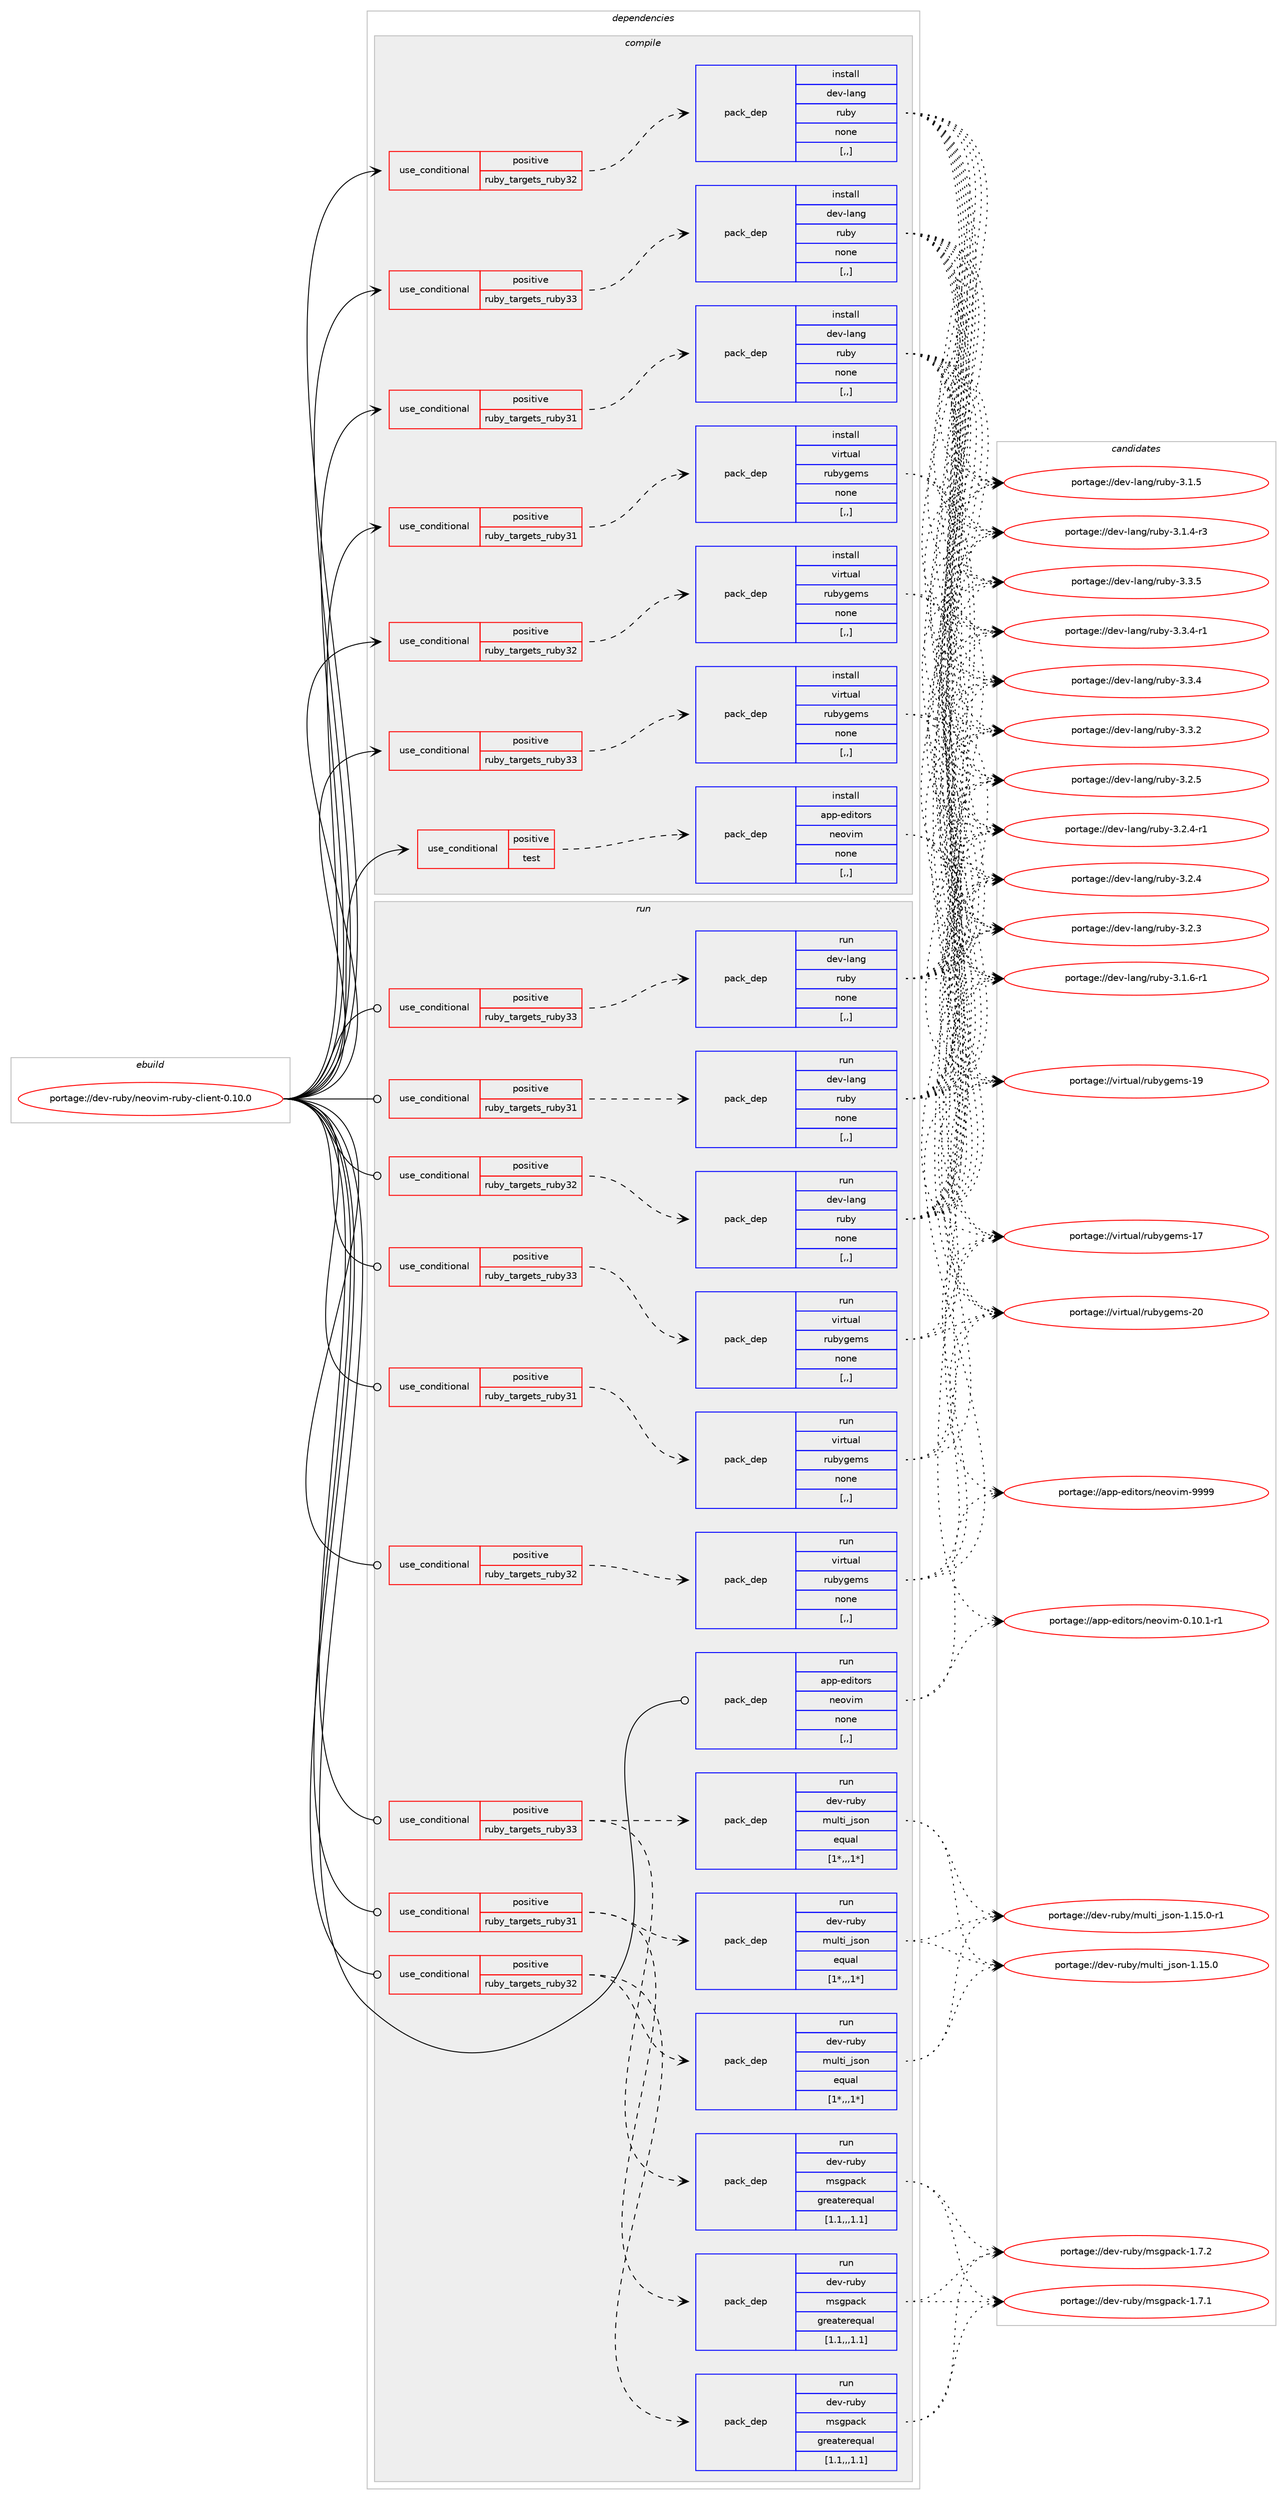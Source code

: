 digraph prolog {

# *************
# Graph options
# *************

newrank=true;
concentrate=true;
compound=true;
graph [rankdir=LR,fontname=Helvetica,fontsize=10,ranksep=1.5];#, ranksep=2.5, nodesep=0.2];
edge  [arrowhead=vee];
node  [fontname=Helvetica,fontsize=10];

# **********
# The ebuild
# **********

subgraph cluster_leftcol {
color=gray;
label=<<i>ebuild</i>>;
id [label="portage://dev-ruby/neovim-ruby-client-0.10.0", color=red, width=4, href="../dev-ruby/neovim-ruby-client-0.10.0.svg"];
}

# ****************
# The dependencies
# ****************

subgraph cluster_midcol {
color=gray;
label=<<i>dependencies</i>>;
subgraph cluster_compile {
fillcolor="#eeeeee";
style=filled;
label=<<i>compile</i>>;
subgraph cond182500 {
dependency687934 [label=<<TABLE BORDER="0" CELLBORDER="1" CELLSPACING="0" CELLPADDING="4"><TR><TD ROWSPAN="3" CELLPADDING="10">use_conditional</TD></TR><TR><TD>positive</TD></TR><TR><TD>ruby_targets_ruby31</TD></TR></TABLE>>, shape=none, color=red];
subgraph pack500497 {
dependency687935 [label=<<TABLE BORDER="0" CELLBORDER="1" CELLSPACING="0" CELLPADDING="4" WIDTH="220"><TR><TD ROWSPAN="6" CELLPADDING="30">pack_dep</TD></TR><TR><TD WIDTH="110">install</TD></TR><TR><TD>dev-lang</TD></TR><TR><TD>ruby</TD></TR><TR><TD>none</TD></TR><TR><TD>[,,]</TD></TR></TABLE>>, shape=none, color=blue];
}
dependency687934:e -> dependency687935:w [weight=20,style="dashed",arrowhead="vee"];
}
id:e -> dependency687934:w [weight=20,style="solid",arrowhead="vee"];
subgraph cond182501 {
dependency687936 [label=<<TABLE BORDER="0" CELLBORDER="1" CELLSPACING="0" CELLPADDING="4"><TR><TD ROWSPAN="3" CELLPADDING="10">use_conditional</TD></TR><TR><TD>positive</TD></TR><TR><TD>ruby_targets_ruby31</TD></TR></TABLE>>, shape=none, color=red];
subgraph pack500498 {
dependency687937 [label=<<TABLE BORDER="0" CELLBORDER="1" CELLSPACING="0" CELLPADDING="4" WIDTH="220"><TR><TD ROWSPAN="6" CELLPADDING="30">pack_dep</TD></TR><TR><TD WIDTH="110">install</TD></TR><TR><TD>virtual</TD></TR><TR><TD>rubygems</TD></TR><TR><TD>none</TD></TR><TR><TD>[,,]</TD></TR></TABLE>>, shape=none, color=blue];
}
dependency687936:e -> dependency687937:w [weight=20,style="dashed",arrowhead="vee"];
}
id:e -> dependency687936:w [weight=20,style="solid",arrowhead="vee"];
subgraph cond182502 {
dependency687938 [label=<<TABLE BORDER="0" CELLBORDER="1" CELLSPACING="0" CELLPADDING="4"><TR><TD ROWSPAN="3" CELLPADDING="10">use_conditional</TD></TR><TR><TD>positive</TD></TR><TR><TD>ruby_targets_ruby32</TD></TR></TABLE>>, shape=none, color=red];
subgraph pack500499 {
dependency687939 [label=<<TABLE BORDER="0" CELLBORDER="1" CELLSPACING="0" CELLPADDING="4" WIDTH="220"><TR><TD ROWSPAN="6" CELLPADDING="30">pack_dep</TD></TR><TR><TD WIDTH="110">install</TD></TR><TR><TD>dev-lang</TD></TR><TR><TD>ruby</TD></TR><TR><TD>none</TD></TR><TR><TD>[,,]</TD></TR></TABLE>>, shape=none, color=blue];
}
dependency687938:e -> dependency687939:w [weight=20,style="dashed",arrowhead="vee"];
}
id:e -> dependency687938:w [weight=20,style="solid",arrowhead="vee"];
subgraph cond182503 {
dependency687940 [label=<<TABLE BORDER="0" CELLBORDER="1" CELLSPACING="0" CELLPADDING="4"><TR><TD ROWSPAN="3" CELLPADDING="10">use_conditional</TD></TR><TR><TD>positive</TD></TR><TR><TD>ruby_targets_ruby32</TD></TR></TABLE>>, shape=none, color=red];
subgraph pack500500 {
dependency687941 [label=<<TABLE BORDER="0" CELLBORDER="1" CELLSPACING="0" CELLPADDING="4" WIDTH="220"><TR><TD ROWSPAN="6" CELLPADDING="30">pack_dep</TD></TR><TR><TD WIDTH="110">install</TD></TR><TR><TD>virtual</TD></TR><TR><TD>rubygems</TD></TR><TR><TD>none</TD></TR><TR><TD>[,,]</TD></TR></TABLE>>, shape=none, color=blue];
}
dependency687940:e -> dependency687941:w [weight=20,style="dashed",arrowhead="vee"];
}
id:e -> dependency687940:w [weight=20,style="solid",arrowhead="vee"];
subgraph cond182504 {
dependency687942 [label=<<TABLE BORDER="0" CELLBORDER="1" CELLSPACING="0" CELLPADDING="4"><TR><TD ROWSPAN="3" CELLPADDING="10">use_conditional</TD></TR><TR><TD>positive</TD></TR><TR><TD>ruby_targets_ruby33</TD></TR></TABLE>>, shape=none, color=red];
subgraph pack500501 {
dependency687943 [label=<<TABLE BORDER="0" CELLBORDER="1" CELLSPACING="0" CELLPADDING="4" WIDTH="220"><TR><TD ROWSPAN="6" CELLPADDING="30">pack_dep</TD></TR><TR><TD WIDTH="110">install</TD></TR><TR><TD>dev-lang</TD></TR><TR><TD>ruby</TD></TR><TR><TD>none</TD></TR><TR><TD>[,,]</TD></TR></TABLE>>, shape=none, color=blue];
}
dependency687942:e -> dependency687943:w [weight=20,style="dashed",arrowhead="vee"];
}
id:e -> dependency687942:w [weight=20,style="solid",arrowhead="vee"];
subgraph cond182505 {
dependency687944 [label=<<TABLE BORDER="0" CELLBORDER="1" CELLSPACING="0" CELLPADDING="4"><TR><TD ROWSPAN="3" CELLPADDING="10">use_conditional</TD></TR><TR><TD>positive</TD></TR><TR><TD>ruby_targets_ruby33</TD></TR></TABLE>>, shape=none, color=red];
subgraph pack500502 {
dependency687945 [label=<<TABLE BORDER="0" CELLBORDER="1" CELLSPACING="0" CELLPADDING="4" WIDTH="220"><TR><TD ROWSPAN="6" CELLPADDING="30">pack_dep</TD></TR><TR><TD WIDTH="110">install</TD></TR><TR><TD>virtual</TD></TR><TR><TD>rubygems</TD></TR><TR><TD>none</TD></TR><TR><TD>[,,]</TD></TR></TABLE>>, shape=none, color=blue];
}
dependency687944:e -> dependency687945:w [weight=20,style="dashed",arrowhead="vee"];
}
id:e -> dependency687944:w [weight=20,style="solid",arrowhead="vee"];
subgraph cond182506 {
dependency687946 [label=<<TABLE BORDER="0" CELLBORDER="1" CELLSPACING="0" CELLPADDING="4"><TR><TD ROWSPAN="3" CELLPADDING="10">use_conditional</TD></TR><TR><TD>positive</TD></TR><TR><TD>test</TD></TR></TABLE>>, shape=none, color=red];
subgraph pack500503 {
dependency687947 [label=<<TABLE BORDER="0" CELLBORDER="1" CELLSPACING="0" CELLPADDING="4" WIDTH="220"><TR><TD ROWSPAN="6" CELLPADDING="30">pack_dep</TD></TR><TR><TD WIDTH="110">install</TD></TR><TR><TD>app-editors</TD></TR><TR><TD>neovim</TD></TR><TR><TD>none</TD></TR><TR><TD>[,,]</TD></TR></TABLE>>, shape=none, color=blue];
}
dependency687946:e -> dependency687947:w [weight=20,style="dashed",arrowhead="vee"];
}
id:e -> dependency687946:w [weight=20,style="solid",arrowhead="vee"];
}
subgraph cluster_compileandrun {
fillcolor="#eeeeee";
style=filled;
label=<<i>compile and run</i>>;
}
subgraph cluster_run {
fillcolor="#eeeeee";
style=filled;
label=<<i>run</i>>;
subgraph cond182507 {
dependency687948 [label=<<TABLE BORDER="0" CELLBORDER="1" CELLSPACING="0" CELLPADDING="4"><TR><TD ROWSPAN="3" CELLPADDING="10">use_conditional</TD></TR><TR><TD>positive</TD></TR><TR><TD>ruby_targets_ruby31</TD></TR></TABLE>>, shape=none, color=red];
subgraph pack500504 {
dependency687949 [label=<<TABLE BORDER="0" CELLBORDER="1" CELLSPACING="0" CELLPADDING="4" WIDTH="220"><TR><TD ROWSPAN="6" CELLPADDING="30">pack_dep</TD></TR><TR><TD WIDTH="110">run</TD></TR><TR><TD>dev-lang</TD></TR><TR><TD>ruby</TD></TR><TR><TD>none</TD></TR><TR><TD>[,,]</TD></TR></TABLE>>, shape=none, color=blue];
}
dependency687948:e -> dependency687949:w [weight=20,style="dashed",arrowhead="vee"];
}
id:e -> dependency687948:w [weight=20,style="solid",arrowhead="odot"];
subgraph cond182508 {
dependency687950 [label=<<TABLE BORDER="0" CELLBORDER="1" CELLSPACING="0" CELLPADDING="4"><TR><TD ROWSPAN="3" CELLPADDING="10">use_conditional</TD></TR><TR><TD>positive</TD></TR><TR><TD>ruby_targets_ruby31</TD></TR></TABLE>>, shape=none, color=red];
subgraph pack500505 {
dependency687951 [label=<<TABLE BORDER="0" CELLBORDER="1" CELLSPACING="0" CELLPADDING="4" WIDTH="220"><TR><TD ROWSPAN="6" CELLPADDING="30">pack_dep</TD></TR><TR><TD WIDTH="110">run</TD></TR><TR><TD>dev-ruby</TD></TR><TR><TD>msgpack</TD></TR><TR><TD>greaterequal</TD></TR><TR><TD>[1.1,,,1.1]</TD></TR></TABLE>>, shape=none, color=blue];
}
dependency687950:e -> dependency687951:w [weight=20,style="dashed",arrowhead="vee"];
subgraph pack500506 {
dependency687952 [label=<<TABLE BORDER="0" CELLBORDER="1" CELLSPACING="0" CELLPADDING="4" WIDTH="220"><TR><TD ROWSPAN="6" CELLPADDING="30">pack_dep</TD></TR><TR><TD WIDTH="110">run</TD></TR><TR><TD>dev-ruby</TD></TR><TR><TD>multi_json</TD></TR><TR><TD>equal</TD></TR><TR><TD>[1*,,,1*]</TD></TR></TABLE>>, shape=none, color=blue];
}
dependency687950:e -> dependency687952:w [weight=20,style="dashed",arrowhead="vee"];
}
id:e -> dependency687950:w [weight=20,style="solid",arrowhead="odot"];
subgraph cond182509 {
dependency687953 [label=<<TABLE BORDER="0" CELLBORDER="1" CELLSPACING="0" CELLPADDING="4"><TR><TD ROWSPAN="3" CELLPADDING="10">use_conditional</TD></TR><TR><TD>positive</TD></TR><TR><TD>ruby_targets_ruby31</TD></TR></TABLE>>, shape=none, color=red];
subgraph pack500507 {
dependency687954 [label=<<TABLE BORDER="0" CELLBORDER="1" CELLSPACING="0" CELLPADDING="4" WIDTH="220"><TR><TD ROWSPAN="6" CELLPADDING="30">pack_dep</TD></TR><TR><TD WIDTH="110">run</TD></TR><TR><TD>virtual</TD></TR><TR><TD>rubygems</TD></TR><TR><TD>none</TD></TR><TR><TD>[,,]</TD></TR></TABLE>>, shape=none, color=blue];
}
dependency687953:e -> dependency687954:w [weight=20,style="dashed",arrowhead="vee"];
}
id:e -> dependency687953:w [weight=20,style="solid",arrowhead="odot"];
subgraph cond182510 {
dependency687955 [label=<<TABLE BORDER="0" CELLBORDER="1" CELLSPACING="0" CELLPADDING="4"><TR><TD ROWSPAN="3" CELLPADDING="10">use_conditional</TD></TR><TR><TD>positive</TD></TR><TR><TD>ruby_targets_ruby32</TD></TR></TABLE>>, shape=none, color=red];
subgraph pack500508 {
dependency687956 [label=<<TABLE BORDER="0" CELLBORDER="1" CELLSPACING="0" CELLPADDING="4" WIDTH="220"><TR><TD ROWSPAN="6" CELLPADDING="30">pack_dep</TD></TR><TR><TD WIDTH="110">run</TD></TR><TR><TD>dev-lang</TD></TR><TR><TD>ruby</TD></TR><TR><TD>none</TD></TR><TR><TD>[,,]</TD></TR></TABLE>>, shape=none, color=blue];
}
dependency687955:e -> dependency687956:w [weight=20,style="dashed",arrowhead="vee"];
}
id:e -> dependency687955:w [weight=20,style="solid",arrowhead="odot"];
subgraph cond182511 {
dependency687957 [label=<<TABLE BORDER="0" CELLBORDER="1" CELLSPACING="0" CELLPADDING="4"><TR><TD ROWSPAN="3" CELLPADDING="10">use_conditional</TD></TR><TR><TD>positive</TD></TR><TR><TD>ruby_targets_ruby32</TD></TR></TABLE>>, shape=none, color=red];
subgraph pack500509 {
dependency687958 [label=<<TABLE BORDER="0" CELLBORDER="1" CELLSPACING="0" CELLPADDING="4" WIDTH="220"><TR><TD ROWSPAN="6" CELLPADDING="30">pack_dep</TD></TR><TR><TD WIDTH="110">run</TD></TR><TR><TD>dev-ruby</TD></TR><TR><TD>msgpack</TD></TR><TR><TD>greaterequal</TD></TR><TR><TD>[1.1,,,1.1]</TD></TR></TABLE>>, shape=none, color=blue];
}
dependency687957:e -> dependency687958:w [weight=20,style="dashed",arrowhead="vee"];
subgraph pack500510 {
dependency687959 [label=<<TABLE BORDER="0" CELLBORDER="1" CELLSPACING="0" CELLPADDING="4" WIDTH="220"><TR><TD ROWSPAN="6" CELLPADDING="30">pack_dep</TD></TR><TR><TD WIDTH="110">run</TD></TR><TR><TD>dev-ruby</TD></TR><TR><TD>multi_json</TD></TR><TR><TD>equal</TD></TR><TR><TD>[1*,,,1*]</TD></TR></TABLE>>, shape=none, color=blue];
}
dependency687957:e -> dependency687959:w [weight=20,style="dashed",arrowhead="vee"];
}
id:e -> dependency687957:w [weight=20,style="solid",arrowhead="odot"];
subgraph cond182512 {
dependency687960 [label=<<TABLE BORDER="0" CELLBORDER="1" CELLSPACING="0" CELLPADDING="4"><TR><TD ROWSPAN="3" CELLPADDING="10">use_conditional</TD></TR><TR><TD>positive</TD></TR><TR><TD>ruby_targets_ruby32</TD></TR></TABLE>>, shape=none, color=red];
subgraph pack500511 {
dependency687961 [label=<<TABLE BORDER="0" CELLBORDER="1" CELLSPACING="0" CELLPADDING="4" WIDTH="220"><TR><TD ROWSPAN="6" CELLPADDING="30">pack_dep</TD></TR><TR><TD WIDTH="110">run</TD></TR><TR><TD>virtual</TD></TR><TR><TD>rubygems</TD></TR><TR><TD>none</TD></TR><TR><TD>[,,]</TD></TR></TABLE>>, shape=none, color=blue];
}
dependency687960:e -> dependency687961:w [weight=20,style="dashed",arrowhead="vee"];
}
id:e -> dependency687960:w [weight=20,style="solid",arrowhead="odot"];
subgraph cond182513 {
dependency687962 [label=<<TABLE BORDER="0" CELLBORDER="1" CELLSPACING="0" CELLPADDING="4"><TR><TD ROWSPAN="3" CELLPADDING="10">use_conditional</TD></TR><TR><TD>positive</TD></TR><TR><TD>ruby_targets_ruby33</TD></TR></TABLE>>, shape=none, color=red];
subgraph pack500512 {
dependency687963 [label=<<TABLE BORDER="0" CELLBORDER="1" CELLSPACING="0" CELLPADDING="4" WIDTH="220"><TR><TD ROWSPAN="6" CELLPADDING="30">pack_dep</TD></TR><TR><TD WIDTH="110">run</TD></TR><TR><TD>dev-lang</TD></TR><TR><TD>ruby</TD></TR><TR><TD>none</TD></TR><TR><TD>[,,]</TD></TR></TABLE>>, shape=none, color=blue];
}
dependency687962:e -> dependency687963:w [weight=20,style="dashed",arrowhead="vee"];
}
id:e -> dependency687962:w [weight=20,style="solid",arrowhead="odot"];
subgraph cond182514 {
dependency687964 [label=<<TABLE BORDER="0" CELLBORDER="1" CELLSPACING="0" CELLPADDING="4"><TR><TD ROWSPAN="3" CELLPADDING="10">use_conditional</TD></TR><TR><TD>positive</TD></TR><TR><TD>ruby_targets_ruby33</TD></TR></TABLE>>, shape=none, color=red];
subgraph pack500513 {
dependency687965 [label=<<TABLE BORDER="0" CELLBORDER="1" CELLSPACING="0" CELLPADDING="4" WIDTH="220"><TR><TD ROWSPAN="6" CELLPADDING="30">pack_dep</TD></TR><TR><TD WIDTH="110">run</TD></TR><TR><TD>dev-ruby</TD></TR><TR><TD>msgpack</TD></TR><TR><TD>greaterequal</TD></TR><TR><TD>[1.1,,,1.1]</TD></TR></TABLE>>, shape=none, color=blue];
}
dependency687964:e -> dependency687965:w [weight=20,style="dashed",arrowhead="vee"];
subgraph pack500514 {
dependency687966 [label=<<TABLE BORDER="0" CELLBORDER="1" CELLSPACING="0" CELLPADDING="4" WIDTH="220"><TR><TD ROWSPAN="6" CELLPADDING="30">pack_dep</TD></TR><TR><TD WIDTH="110">run</TD></TR><TR><TD>dev-ruby</TD></TR><TR><TD>multi_json</TD></TR><TR><TD>equal</TD></TR><TR><TD>[1*,,,1*]</TD></TR></TABLE>>, shape=none, color=blue];
}
dependency687964:e -> dependency687966:w [weight=20,style="dashed",arrowhead="vee"];
}
id:e -> dependency687964:w [weight=20,style="solid",arrowhead="odot"];
subgraph cond182515 {
dependency687967 [label=<<TABLE BORDER="0" CELLBORDER="1" CELLSPACING="0" CELLPADDING="4"><TR><TD ROWSPAN="3" CELLPADDING="10">use_conditional</TD></TR><TR><TD>positive</TD></TR><TR><TD>ruby_targets_ruby33</TD></TR></TABLE>>, shape=none, color=red];
subgraph pack500515 {
dependency687968 [label=<<TABLE BORDER="0" CELLBORDER="1" CELLSPACING="0" CELLPADDING="4" WIDTH="220"><TR><TD ROWSPAN="6" CELLPADDING="30">pack_dep</TD></TR><TR><TD WIDTH="110">run</TD></TR><TR><TD>virtual</TD></TR><TR><TD>rubygems</TD></TR><TR><TD>none</TD></TR><TR><TD>[,,]</TD></TR></TABLE>>, shape=none, color=blue];
}
dependency687967:e -> dependency687968:w [weight=20,style="dashed",arrowhead="vee"];
}
id:e -> dependency687967:w [weight=20,style="solid",arrowhead="odot"];
subgraph pack500516 {
dependency687969 [label=<<TABLE BORDER="0" CELLBORDER="1" CELLSPACING="0" CELLPADDING="4" WIDTH="220"><TR><TD ROWSPAN="6" CELLPADDING="30">pack_dep</TD></TR><TR><TD WIDTH="110">run</TD></TR><TR><TD>app-editors</TD></TR><TR><TD>neovim</TD></TR><TR><TD>none</TD></TR><TR><TD>[,,]</TD></TR></TABLE>>, shape=none, color=blue];
}
id:e -> dependency687969:w [weight=20,style="solid",arrowhead="odot"];
}
}

# **************
# The candidates
# **************

subgraph cluster_choices {
rank=same;
color=gray;
label=<<i>candidates</i>>;

subgraph choice500497 {
color=black;
nodesep=1;
choice10010111845108971101034711411798121455146514653 [label="portage://dev-lang/ruby-3.3.5", color=red, width=4,href="../dev-lang/ruby-3.3.5.svg"];
choice100101118451089711010347114117981214551465146524511449 [label="portage://dev-lang/ruby-3.3.4-r1", color=red, width=4,href="../dev-lang/ruby-3.3.4-r1.svg"];
choice10010111845108971101034711411798121455146514652 [label="portage://dev-lang/ruby-3.3.4", color=red, width=4,href="../dev-lang/ruby-3.3.4.svg"];
choice10010111845108971101034711411798121455146514650 [label="portage://dev-lang/ruby-3.3.2", color=red, width=4,href="../dev-lang/ruby-3.3.2.svg"];
choice10010111845108971101034711411798121455146504653 [label="portage://dev-lang/ruby-3.2.5", color=red, width=4,href="../dev-lang/ruby-3.2.5.svg"];
choice100101118451089711010347114117981214551465046524511449 [label="portage://dev-lang/ruby-3.2.4-r1", color=red, width=4,href="../dev-lang/ruby-3.2.4-r1.svg"];
choice10010111845108971101034711411798121455146504652 [label="portage://dev-lang/ruby-3.2.4", color=red, width=4,href="../dev-lang/ruby-3.2.4.svg"];
choice10010111845108971101034711411798121455146504651 [label="portage://dev-lang/ruby-3.2.3", color=red, width=4,href="../dev-lang/ruby-3.2.3.svg"];
choice100101118451089711010347114117981214551464946544511449 [label="portage://dev-lang/ruby-3.1.6-r1", color=red, width=4,href="../dev-lang/ruby-3.1.6-r1.svg"];
choice10010111845108971101034711411798121455146494653 [label="portage://dev-lang/ruby-3.1.5", color=red, width=4,href="../dev-lang/ruby-3.1.5.svg"];
choice100101118451089711010347114117981214551464946524511451 [label="portage://dev-lang/ruby-3.1.4-r3", color=red, width=4,href="../dev-lang/ruby-3.1.4-r3.svg"];
dependency687935:e -> choice10010111845108971101034711411798121455146514653:w [style=dotted,weight="100"];
dependency687935:e -> choice100101118451089711010347114117981214551465146524511449:w [style=dotted,weight="100"];
dependency687935:e -> choice10010111845108971101034711411798121455146514652:w [style=dotted,weight="100"];
dependency687935:e -> choice10010111845108971101034711411798121455146514650:w [style=dotted,weight="100"];
dependency687935:e -> choice10010111845108971101034711411798121455146504653:w [style=dotted,weight="100"];
dependency687935:e -> choice100101118451089711010347114117981214551465046524511449:w [style=dotted,weight="100"];
dependency687935:e -> choice10010111845108971101034711411798121455146504652:w [style=dotted,weight="100"];
dependency687935:e -> choice10010111845108971101034711411798121455146504651:w [style=dotted,weight="100"];
dependency687935:e -> choice100101118451089711010347114117981214551464946544511449:w [style=dotted,weight="100"];
dependency687935:e -> choice10010111845108971101034711411798121455146494653:w [style=dotted,weight="100"];
dependency687935:e -> choice100101118451089711010347114117981214551464946524511451:w [style=dotted,weight="100"];
}
subgraph choice500498 {
color=black;
nodesep=1;
choice118105114116117971084711411798121103101109115455048 [label="portage://virtual/rubygems-20", color=red, width=4,href="../virtual/rubygems-20.svg"];
choice118105114116117971084711411798121103101109115454957 [label="portage://virtual/rubygems-19", color=red, width=4,href="../virtual/rubygems-19.svg"];
choice118105114116117971084711411798121103101109115454955 [label="portage://virtual/rubygems-17", color=red, width=4,href="../virtual/rubygems-17.svg"];
dependency687937:e -> choice118105114116117971084711411798121103101109115455048:w [style=dotted,weight="100"];
dependency687937:e -> choice118105114116117971084711411798121103101109115454957:w [style=dotted,weight="100"];
dependency687937:e -> choice118105114116117971084711411798121103101109115454955:w [style=dotted,weight="100"];
}
subgraph choice500499 {
color=black;
nodesep=1;
choice10010111845108971101034711411798121455146514653 [label="portage://dev-lang/ruby-3.3.5", color=red, width=4,href="../dev-lang/ruby-3.3.5.svg"];
choice100101118451089711010347114117981214551465146524511449 [label="portage://dev-lang/ruby-3.3.4-r1", color=red, width=4,href="../dev-lang/ruby-3.3.4-r1.svg"];
choice10010111845108971101034711411798121455146514652 [label="portage://dev-lang/ruby-3.3.4", color=red, width=4,href="../dev-lang/ruby-3.3.4.svg"];
choice10010111845108971101034711411798121455146514650 [label="portage://dev-lang/ruby-3.3.2", color=red, width=4,href="../dev-lang/ruby-3.3.2.svg"];
choice10010111845108971101034711411798121455146504653 [label="portage://dev-lang/ruby-3.2.5", color=red, width=4,href="../dev-lang/ruby-3.2.5.svg"];
choice100101118451089711010347114117981214551465046524511449 [label="portage://dev-lang/ruby-3.2.4-r1", color=red, width=4,href="../dev-lang/ruby-3.2.4-r1.svg"];
choice10010111845108971101034711411798121455146504652 [label="portage://dev-lang/ruby-3.2.4", color=red, width=4,href="../dev-lang/ruby-3.2.4.svg"];
choice10010111845108971101034711411798121455146504651 [label="portage://dev-lang/ruby-3.2.3", color=red, width=4,href="../dev-lang/ruby-3.2.3.svg"];
choice100101118451089711010347114117981214551464946544511449 [label="portage://dev-lang/ruby-3.1.6-r1", color=red, width=4,href="../dev-lang/ruby-3.1.6-r1.svg"];
choice10010111845108971101034711411798121455146494653 [label="portage://dev-lang/ruby-3.1.5", color=red, width=4,href="../dev-lang/ruby-3.1.5.svg"];
choice100101118451089711010347114117981214551464946524511451 [label="portage://dev-lang/ruby-3.1.4-r3", color=red, width=4,href="../dev-lang/ruby-3.1.4-r3.svg"];
dependency687939:e -> choice10010111845108971101034711411798121455146514653:w [style=dotted,weight="100"];
dependency687939:e -> choice100101118451089711010347114117981214551465146524511449:w [style=dotted,weight="100"];
dependency687939:e -> choice10010111845108971101034711411798121455146514652:w [style=dotted,weight="100"];
dependency687939:e -> choice10010111845108971101034711411798121455146514650:w [style=dotted,weight="100"];
dependency687939:e -> choice10010111845108971101034711411798121455146504653:w [style=dotted,weight="100"];
dependency687939:e -> choice100101118451089711010347114117981214551465046524511449:w [style=dotted,weight="100"];
dependency687939:e -> choice10010111845108971101034711411798121455146504652:w [style=dotted,weight="100"];
dependency687939:e -> choice10010111845108971101034711411798121455146504651:w [style=dotted,weight="100"];
dependency687939:e -> choice100101118451089711010347114117981214551464946544511449:w [style=dotted,weight="100"];
dependency687939:e -> choice10010111845108971101034711411798121455146494653:w [style=dotted,weight="100"];
dependency687939:e -> choice100101118451089711010347114117981214551464946524511451:w [style=dotted,weight="100"];
}
subgraph choice500500 {
color=black;
nodesep=1;
choice118105114116117971084711411798121103101109115455048 [label="portage://virtual/rubygems-20", color=red, width=4,href="../virtual/rubygems-20.svg"];
choice118105114116117971084711411798121103101109115454957 [label="portage://virtual/rubygems-19", color=red, width=4,href="../virtual/rubygems-19.svg"];
choice118105114116117971084711411798121103101109115454955 [label="portage://virtual/rubygems-17", color=red, width=4,href="../virtual/rubygems-17.svg"];
dependency687941:e -> choice118105114116117971084711411798121103101109115455048:w [style=dotted,weight="100"];
dependency687941:e -> choice118105114116117971084711411798121103101109115454957:w [style=dotted,weight="100"];
dependency687941:e -> choice118105114116117971084711411798121103101109115454955:w [style=dotted,weight="100"];
}
subgraph choice500501 {
color=black;
nodesep=1;
choice10010111845108971101034711411798121455146514653 [label="portage://dev-lang/ruby-3.3.5", color=red, width=4,href="../dev-lang/ruby-3.3.5.svg"];
choice100101118451089711010347114117981214551465146524511449 [label="portage://dev-lang/ruby-3.3.4-r1", color=red, width=4,href="../dev-lang/ruby-3.3.4-r1.svg"];
choice10010111845108971101034711411798121455146514652 [label="portage://dev-lang/ruby-3.3.4", color=red, width=4,href="../dev-lang/ruby-3.3.4.svg"];
choice10010111845108971101034711411798121455146514650 [label="portage://dev-lang/ruby-3.3.2", color=red, width=4,href="../dev-lang/ruby-3.3.2.svg"];
choice10010111845108971101034711411798121455146504653 [label="portage://dev-lang/ruby-3.2.5", color=red, width=4,href="../dev-lang/ruby-3.2.5.svg"];
choice100101118451089711010347114117981214551465046524511449 [label="portage://dev-lang/ruby-3.2.4-r1", color=red, width=4,href="../dev-lang/ruby-3.2.4-r1.svg"];
choice10010111845108971101034711411798121455146504652 [label="portage://dev-lang/ruby-3.2.4", color=red, width=4,href="../dev-lang/ruby-3.2.4.svg"];
choice10010111845108971101034711411798121455146504651 [label="portage://dev-lang/ruby-3.2.3", color=red, width=4,href="../dev-lang/ruby-3.2.3.svg"];
choice100101118451089711010347114117981214551464946544511449 [label="portage://dev-lang/ruby-3.1.6-r1", color=red, width=4,href="../dev-lang/ruby-3.1.6-r1.svg"];
choice10010111845108971101034711411798121455146494653 [label="portage://dev-lang/ruby-3.1.5", color=red, width=4,href="../dev-lang/ruby-3.1.5.svg"];
choice100101118451089711010347114117981214551464946524511451 [label="portage://dev-lang/ruby-3.1.4-r3", color=red, width=4,href="../dev-lang/ruby-3.1.4-r3.svg"];
dependency687943:e -> choice10010111845108971101034711411798121455146514653:w [style=dotted,weight="100"];
dependency687943:e -> choice100101118451089711010347114117981214551465146524511449:w [style=dotted,weight="100"];
dependency687943:e -> choice10010111845108971101034711411798121455146514652:w [style=dotted,weight="100"];
dependency687943:e -> choice10010111845108971101034711411798121455146514650:w [style=dotted,weight="100"];
dependency687943:e -> choice10010111845108971101034711411798121455146504653:w [style=dotted,weight="100"];
dependency687943:e -> choice100101118451089711010347114117981214551465046524511449:w [style=dotted,weight="100"];
dependency687943:e -> choice10010111845108971101034711411798121455146504652:w [style=dotted,weight="100"];
dependency687943:e -> choice10010111845108971101034711411798121455146504651:w [style=dotted,weight="100"];
dependency687943:e -> choice100101118451089711010347114117981214551464946544511449:w [style=dotted,weight="100"];
dependency687943:e -> choice10010111845108971101034711411798121455146494653:w [style=dotted,weight="100"];
dependency687943:e -> choice100101118451089711010347114117981214551464946524511451:w [style=dotted,weight="100"];
}
subgraph choice500502 {
color=black;
nodesep=1;
choice118105114116117971084711411798121103101109115455048 [label="portage://virtual/rubygems-20", color=red, width=4,href="../virtual/rubygems-20.svg"];
choice118105114116117971084711411798121103101109115454957 [label="portage://virtual/rubygems-19", color=red, width=4,href="../virtual/rubygems-19.svg"];
choice118105114116117971084711411798121103101109115454955 [label="portage://virtual/rubygems-17", color=red, width=4,href="../virtual/rubygems-17.svg"];
dependency687945:e -> choice118105114116117971084711411798121103101109115455048:w [style=dotted,weight="100"];
dependency687945:e -> choice118105114116117971084711411798121103101109115454957:w [style=dotted,weight="100"];
dependency687945:e -> choice118105114116117971084711411798121103101109115454955:w [style=dotted,weight="100"];
}
subgraph choice500503 {
color=black;
nodesep=1;
choice9711211245101100105116111114115471101011111181051094557575757 [label="portage://app-editors/neovim-9999", color=red, width=4,href="../app-editors/neovim-9999.svg"];
choice971121124510110010511611111411547110101111118105109454846494846494511449 [label="portage://app-editors/neovim-0.10.1-r1", color=red, width=4,href="../app-editors/neovim-0.10.1-r1.svg"];
dependency687947:e -> choice9711211245101100105116111114115471101011111181051094557575757:w [style=dotted,weight="100"];
dependency687947:e -> choice971121124510110010511611111411547110101111118105109454846494846494511449:w [style=dotted,weight="100"];
}
subgraph choice500504 {
color=black;
nodesep=1;
choice10010111845108971101034711411798121455146514653 [label="portage://dev-lang/ruby-3.3.5", color=red, width=4,href="../dev-lang/ruby-3.3.5.svg"];
choice100101118451089711010347114117981214551465146524511449 [label="portage://dev-lang/ruby-3.3.4-r1", color=red, width=4,href="../dev-lang/ruby-3.3.4-r1.svg"];
choice10010111845108971101034711411798121455146514652 [label="portage://dev-lang/ruby-3.3.4", color=red, width=4,href="../dev-lang/ruby-3.3.4.svg"];
choice10010111845108971101034711411798121455146514650 [label="portage://dev-lang/ruby-3.3.2", color=red, width=4,href="../dev-lang/ruby-3.3.2.svg"];
choice10010111845108971101034711411798121455146504653 [label="portage://dev-lang/ruby-3.2.5", color=red, width=4,href="../dev-lang/ruby-3.2.5.svg"];
choice100101118451089711010347114117981214551465046524511449 [label="portage://dev-lang/ruby-3.2.4-r1", color=red, width=4,href="../dev-lang/ruby-3.2.4-r1.svg"];
choice10010111845108971101034711411798121455146504652 [label="portage://dev-lang/ruby-3.2.4", color=red, width=4,href="../dev-lang/ruby-3.2.4.svg"];
choice10010111845108971101034711411798121455146504651 [label="portage://dev-lang/ruby-3.2.3", color=red, width=4,href="../dev-lang/ruby-3.2.3.svg"];
choice100101118451089711010347114117981214551464946544511449 [label="portage://dev-lang/ruby-3.1.6-r1", color=red, width=4,href="../dev-lang/ruby-3.1.6-r1.svg"];
choice10010111845108971101034711411798121455146494653 [label="portage://dev-lang/ruby-3.1.5", color=red, width=4,href="../dev-lang/ruby-3.1.5.svg"];
choice100101118451089711010347114117981214551464946524511451 [label="portage://dev-lang/ruby-3.1.4-r3", color=red, width=4,href="../dev-lang/ruby-3.1.4-r3.svg"];
dependency687949:e -> choice10010111845108971101034711411798121455146514653:w [style=dotted,weight="100"];
dependency687949:e -> choice100101118451089711010347114117981214551465146524511449:w [style=dotted,weight="100"];
dependency687949:e -> choice10010111845108971101034711411798121455146514652:w [style=dotted,weight="100"];
dependency687949:e -> choice10010111845108971101034711411798121455146514650:w [style=dotted,weight="100"];
dependency687949:e -> choice10010111845108971101034711411798121455146504653:w [style=dotted,weight="100"];
dependency687949:e -> choice100101118451089711010347114117981214551465046524511449:w [style=dotted,weight="100"];
dependency687949:e -> choice10010111845108971101034711411798121455146504652:w [style=dotted,weight="100"];
dependency687949:e -> choice10010111845108971101034711411798121455146504651:w [style=dotted,weight="100"];
dependency687949:e -> choice100101118451089711010347114117981214551464946544511449:w [style=dotted,weight="100"];
dependency687949:e -> choice10010111845108971101034711411798121455146494653:w [style=dotted,weight="100"];
dependency687949:e -> choice100101118451089711010347114117981214551464946524511451:w [style=dotted,weight="100"];
}
subgraph choice500505 {
color=black;
nodesep=1;
choice1001011184511411798121471091151031129799107454946554650 [label="portage://dev-ruby/msgpack-1.7.2", color=red, width=4,href="../dev-ruby/msgpack-1.7.2.svg"];
choice1001011184511411798121471091151031129799107454946554649 [label="portage://dev-ruby/msgpack-1.7.1", color=red, width=4,href="../dev-ruby/msgpack-1.7.1.svg"];
dependency687951:e -> choice1001011184511411798121471091151031129799107454946554650:w [style=dotted,weight="100"];
dependency687951:e -> choice1001011184511411798121471091151031129799107454946554649:w [style=dotted,weight="100"];
}
subgraph choice500506 {
color=black;
nodesep=1;
choice10010111845114117981214710911710811610595106115111110454946495346484511449 [label="portage://dev-ruby/multi_json-1.15.0-r1", color=red, width=4,href="../dev-ruby/multi_json-1.15.0-r1.svg"];
choice1001011184511411798121471091171081161059510611511111045494649534648 [label="portage://dev-ruby/multi_json-1.15.0", color=red, width=4,href="../dev-ruby/multi_json-1.15.0.svg"];
dependency687952:e -> choice10010111845114117981214710911710811610595106115111110454946495346484511449:w [style=dotted,weight="100"];
dependency687952:e -> choice1001011184511411798121471091171081161059510611511111045494649534648:w [style=dotted,weight="100"];
}
subgraph choice500507 {
color=black;
nodesep=1;
choice118105114116117971084711411798121103101109115455048 [label="portage://virtual/rubygems-20", color=red, width=4,href="../virtual/rubygems-20.svg"];
choice118105114116117971084711411798121103101109115454957 [label="portage://virtual/rubygems-19", color=red, width=4,href="../virtual/rubygems-19.svg"];
choice118105114116117971084711411798121103101109115454955 [label="portage://virtual/rubygems-17", color=red, width=4,href="../virtual/rubygems-17.svg"];
dependency687954:e -> choice118105114116117971084711411798121103101109115455048:w [style=dotted,weight="100"];
dependency687954:e -> choice118105114116117971084711411798121103101109115454957:w [style=dotted,weight="100"];
dependency687954:e -> choice118105114116117971084711411798121103101109115454955:w [style=dotted,weight="100"];
}
subgraph choice500508 {
color=black;
nodesep=1;
choice10010111845108971101034711411798121455146514653 [label="portage://dev-lang/ruby-3.3.5", color=red, width=4,href="../dev-lang/ruby-3.3.5.svg"];
choice100101118451089711010347114117981214551465146524511449 [label="portage://dev-lang/ruby-3.3.4-r1", color=red, width=4,href="../dev-lang/ruby-3.3.4-r1.svg"];
choice10010111845108971101034711411798121455146514652 [label="portage://dev-lang/ruby-3.3.4", color=red, width=4,href="../dev-lang/ruby-3.3.4.svg"];
choice10010111845108971101034711411798121455146514650 [label="portage://dev-lang/ruby-3.3.2", color=red, width=4,href="../dev-lang/ruby-3.3.2.svg"];
choice10010111845108971101034711411798121455146504653 [label="portage://dev-lang/ruby-3.2.5", color=red, width=4,href="../dev-lang/ruby-3.2.5.svg"];
choice100101118451089711010347114117981214551465046524511449 [label="portage://dev-lang/ruby-3.2.4-r1", color=red, width=4,href="../dev-lang/ruby-3.2.4-r1.svg"];
choice10010111845108971101034711411798121455146504652 [label="portage://dev-lang/ruby-3.2.4", color=red, width=4,href="../dev-lang/ruby-3.2.4.svg"];
choice10010111845108971101034711411798121455146504651 [label="portage://dev-lang/ruby-3.2.3", color=red, width=4,href="../dev-lang/ruby-3.2.3.svg"];
choice100101118451089711010347114117981214551464946544511449 [label="portage://dev-lang/ruby-3.1.6-r1", color=red, width=4,href="../dev-lang/ruby-3.1.6-r1.svg"];
choice10010111845108971101034711411798121455146494653 [label="portage://dev-lang/ruby-3.1.5", color=red, width=4,href="../dev-lang/ruby-3.1.5.svg"];
choice100101118451089711010347114117981214551464946524511451 [label="portage://dev-lang/ruby-3.1.4-r3", color=red, width=4,href="../dev-lang/ruby-3.1.4-r3.svg"];
dependency687956:e -> choice10010111845108971101034711411798121455146514653:w [style=dotted,weight="100"];
dependency687956:e -> choice100101118451089711010347114117981214551465146524511449:w [style=dotted,weight="100"];
dependency687956:e -> choice10010111845108971101034711411798121455146514652:w [style=dotted,weight="100"];
dependency687956:e -> choice10010111845108971101034711411798121455146514650:w [style=dotted,weight="100"];
dependency687956:e -> choice10010111845108971101034711411798121455146504653:w [style=dotted,weight="100"];
dependency687956:e -> choice100101118451089711010347114117981214551465046524511449:w [style=dotted,weight="100"];
dependency687956:e -> choice10010111845108971101034711411798121455146504652:w [style=dotted,weight="100"];
dependency687956:e -> choice10010111845108971101034711411798121455146504651:w [style=dotted,weight="100"];
dependency687956:e -> choice100101118451089711010347114117981214551464946544511449:w [style=dotted,weight="100"];
dependency687956:e -> choice10010111845108971101034711411798121455146494653:w [style=dotted,weight="100"];
dependency687956:e -> choice100101118451089711010347114117981214551464946524511451:w [style=dotted,weight="100"];
}
subgraph choice500509 {
color=black;
nodesep=1;
choice1001011184511411798121471091151031129799107454946554650 [label="portage://dev-ruby/msgpack-1.7.2", color=red, width=4,href="../dev-ruby/msgpack-1.7.2.svg"];
choice1001011184511411798121471091151031129799107454946554649 [label="portage://dev-ruby/msgpack-1.7.1", color=red, width=4,href="../dev-ruby/msgpack-1.7.1.svg"];
dependency687958:e -> choice1001011184511411798121471091151031129799107454946554650:w [style=dotted,weight="100"];
dependency687958:e -> choice1001011184511411798121471091151031129799107454946554649:w [style=dotted,weight="100"];
}
subgraph choice500510 {
color=black;
nodesep=1;
choice10010111845114117981214710911710811610595106115111110454946495346484511449 [label="portage://dev-ruby/multi_json-1.15.0-r1", color=red, width=4,href="../dev-ruby/multi_json-1.15.0-r1.svg"];
choice1001011184511411798121471091171081161059510611511111045494649534648 [label="portage://dev-ruby/multi_json-1.15.0", color=red, width=4,href="../dev-ruby/multi_json-1.15.0.svg"];
dependency687959:e -> choice10010111845114117981214710911710811610595106115111110454946495346484511449:w [style=dotted,weight="100"];
dependency687959:e -> choice1001011184511411798121471091171081161059510611511111045494649534648:w [style=dotted,weight="100"];
}
subgraph choice500511 {
color=black;
nodesep=1;
choice118105114116117971084711411798121103101109115455048 [label="portage://virtual/rubygems-20", color=red, width=4,href="../virtual/rubygems-20.svg"];
choice118105114116117971084711411798121103101109115454957 [label="portage://virtual/rubygems-19", color=red, width=4,href="../virtual/rubygems-19.svg"];
choice118105114116117971084711411798121103101109115454955 [label="portage://virtual/rubygems-17", color=red, width=4,href="../virtual/rubygems-17.svg"];
dependency687961:e -> choice118105114116117971084711411798121103101109115455048:w [style=dotted,weight="100"];
dependency687961:e -> choice118105114116117971084711411798121103101109115454957:w [style=dotted,weight="100"];
dependency687961:e -> choice118105114116117971084711411798121103101109115454955:w [style=dotted,weight="100"];
}
subgraph choice500512 {
color=black;
nodesep=1;
choice10010111845108971101034711411798121455146514653 [label="portage://dev-lang/ruby-3.3.5", color=red, width=4,href="../dev-lang/ruby-3.3.5.svg"];
choice100101118451089711010347114117981214551465146524511449 [label="portage://dev-lang/ruby-3.3.4-r1", color=red, width=4,href="../dev-lang/ruby-3.3.4-r1.svg"];
choice10010111845108971101034711411798121455146514652 [label="portage://dev-lang/ruby-3.3.4", color=red, width=4,href="../dev-lang/ruby-3.3.4.svg"];
choice10010111845108971101034711411798121455146514650 [label="portage://dev-lang/ruby-3.3.2", color=red, width=4,href="../dev-lang/ruby-3.3.2.svg"];
choice10010111845108971101034711411798121455146504653 [label="portage://dev-lang/ruby-3.2.5", color=red, width=4,href="../dev-lang/ruby-3.2.5.svg"];
choice100101118451089711010347114117981214551465046524511449 [label="portage://dev-lang/ruby-3.2.4-r1", color=red, width=4,href="../dev-lang/ruby-3.2.4-r1.svg"];
choice10010111845108971101034711411798121455146504652 [label="portage://dev-lang/ruby-3.2.4", color=red, width=4,href="../dev-lang/ruby-3.2.4.svg"];
choice10010111845108971101034711411798121455146504651 [label="portage://dev-lang/ruby-3.2.3", color=red, width=4,href="../dev-lang/ruby-3.2.3.svg"];
choice100101118451089711010347114117981214551464946544511449 [label="portage://dev-lang/ruby-3.1.6-r1", color=red, width=4,href="../dev-lang/ruby-3.1.6-r1.svg"];
choice10010111845108971101034711411798121455146494653 [label="portage://dev-lang/ruby-3.1.5", color=red, width=4,href="../dev-lang/ruby-3.1.5.svg"];
choice100101118451089711010347114117981214551464946524511451 [label="portage://dev-lang/ruby-3.1.4-r3", color=red, width=4,href="../dev-lang/ruby-3.1.4-r3.svg"];
dependency687963:e -> choice10010111845108971101034711411798121455146514653:w [style=dotted,weight="100"];
dependency687963:e -> choice100101118451089711010347114117981214551465146524511449:w [style=dotted,weight="100"];
dependency687963:e -> choice10010111845108971101034711411798121455146514652:w [style=dotted,weight="100"];
dependency687963:e -> choice10010111845108971101034711411798121455146514650:w [style=dotted,weight="100"];
dependency687963:e -> choice10010111845108971101034711411798121455146504653:w [style=dotted,weight="100"];
dependency687963:e -> choice100101118451089711010347114117981214551465046524511449:w [style=dotted,weight="100"];
dependency687963:e -> choice10010111845108971101034711411798121455146504652:w [style=dotted,weight="100"];
dependency687963:e -> choice10010111845108971101034711411798121455146504651:w [style=dotted,weight="100"];
dependency687963:e -> choice100101118451089711010347114117981214551464946544511449:w [style=dotted,weight="100"];
dependency687963:e -> choice10010111845108971101034711411798121455146494653:w [style=dotted,weight="100"];
dependency687963:e -> choice100101118451089711010347114117981214551464946524511451:w [style=dotted,weight="100"];
}
subgraph choice500513 {
color=black;
nodesep=1;
choice1001011184511411798121471091151031129799107454946554650 [label="portage://dev-ruby/msgpack-1.7.2", color=red, width=4,href="../dev-ruby/msgpack-1.7.2.svg"];
choice1001011184511411798121471091151031129799107454946554649 [label="portage://dev-ruby/msgpack-1.7.1", color=red, width=4,href="../dev-ruby/msgpack-1.7.1.svg"];
dependency687965:e -> choice1001011184511411798121471091151031129799107454946554650:w [style=dotted,weight="100"];
dependency687965:e -> choice1001011184511411798121471091151031129799107454946554649:w [style=dotted,weight="100"];
}
subgraph choice500514 {
color=black;
nodesep=1;
choice10010111845114117981214710911710811610595106115111110454946495346484511449 [label="portage://dev-ruby/multi_json-1.15.0-r1", color=red, width=4,href="../dev-ruby/multi_json-1.15.0-r1.svg"];
choice1001011184511411798121471091171081161059510611511111045494649534648 [label="portage://dev-ruby/multi_json-1.15.0", color=red, width=4,href="../dev-ruby/multi_json-1.15.0.svg"];
dependency687966:e -> choice10010111845114117981214710911710811610595106115111110454946495346484511449:w [style=dotted,weight="100"];
dependency687966:e -> choice1001011184511411798121471091171081161059510611511111045494649534648:w [style=dotted,weight="100"];
}
subgraph choice500515 {
color=black;
nodesep=1;
choice118105114116117971084711411798121103101109115455048 [label="portage://virtual/rubygems-20", color=red, width=4,href="../virtual/rubygems-20.svg"];
choice118105114116117971084711411798121103101109115454957 [label="portage://virtual/rubygems-19", color=red, width=4,href="../virtual/rubygems-19.svg"];
choice118105114116117971084711411798121103101109115454955 [label="portage://virtual/rubygems-17", color=red, width=4,href="../virtual/rubygems-17.svg"];
dependency687968:e -> choice118105114116117971084711411798121103101109115455048:w [style=dotted,weight="100"];
dependency687968:e -> choice118105114116117971084711411798121103101109115454957:w [style=dotted,weight="100"];
dependency687968:e -> choice118105114116117971084711411798121103101109115454955:w [style=dotted,weight="100"];
}
subgraph choice500516 {
color=black;
nodesep=1;
choice9711211245101100105116111114115471101011111181051094557575757 [label="portage://app-editors/neovim-9999", color=red, width=4,href="../app-editors/neovim-9999.svg"];
choice971121124510110010511611111411547110101111118105109454846494846494511449 [label="portage://app-editors/neovim-0.10.1-r1", color=red, width=4,href="../app-editors/neovim-0.10.1-r1.svg"];
dependency687969:e -> choice9711211245101100105116111114115471101011111181051094557575757:w [style=dotted,weight="100"];
dependency687969:e -> choice971121124510110010511611111411547110101111118105109454846494846494511449:w [style=dotted,weight="100"];
}
}

}
